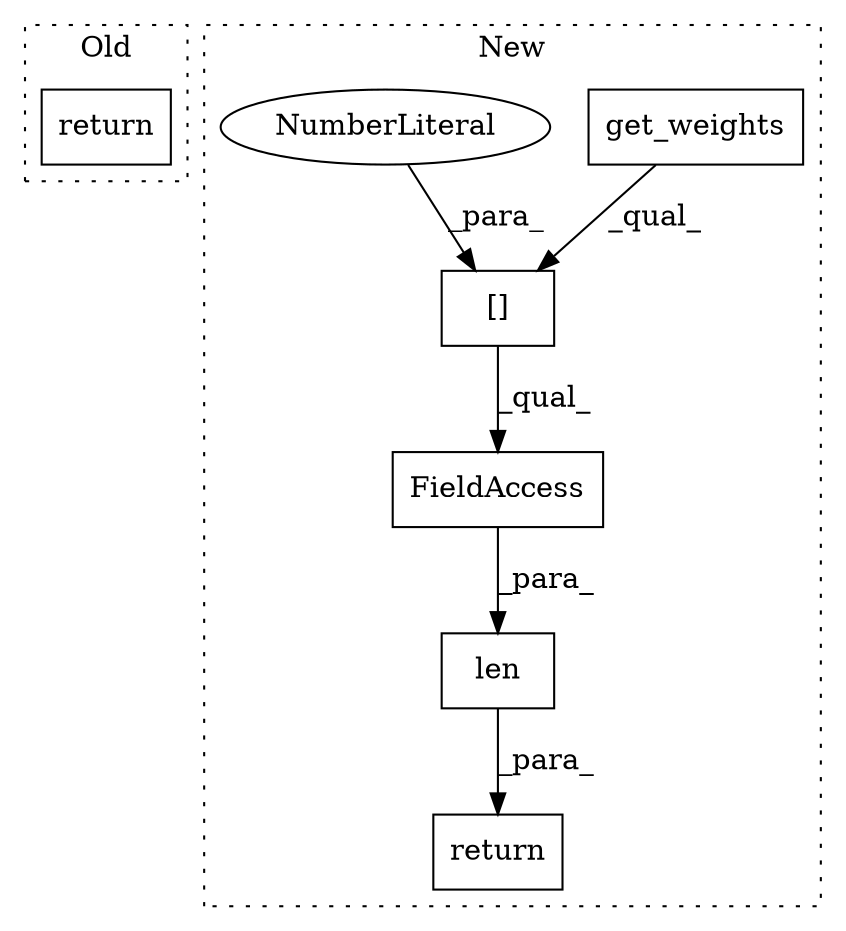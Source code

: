 digraph G {
subgraph cluster0 {
1 [label="return" a="41" s="1937" l="7" shape="box"];
label = "Old";
style="dotted";
}
subgraph cluster1 {
2 [label="get_weights" a="32" s="1034" l="13" shape="box"];
3 [label="return" a="41" s="2043" l="7" shape="box"];
4 [label="[]" a="2" s="1023,1052" l="28,1" shape="box"];
5 [label="NumberLiteral" a="34" s="1051" l="1" shape="ellipse"];
6 [label="len" a="32" s="1019,1059" l="4,1" shape="box"];
7 [label="FieldAccess" a="22" s="1023" l="36" shape="box"];
label = "New";
style="dotted";
}
2 -> 4 [label="_qual_"];
4 -> 7 [label="_qual_"];
5 -> 4 [label="_para_"];
6 -> 3 [label="_para_"];
7 -> 6 [label="_para_"];
}